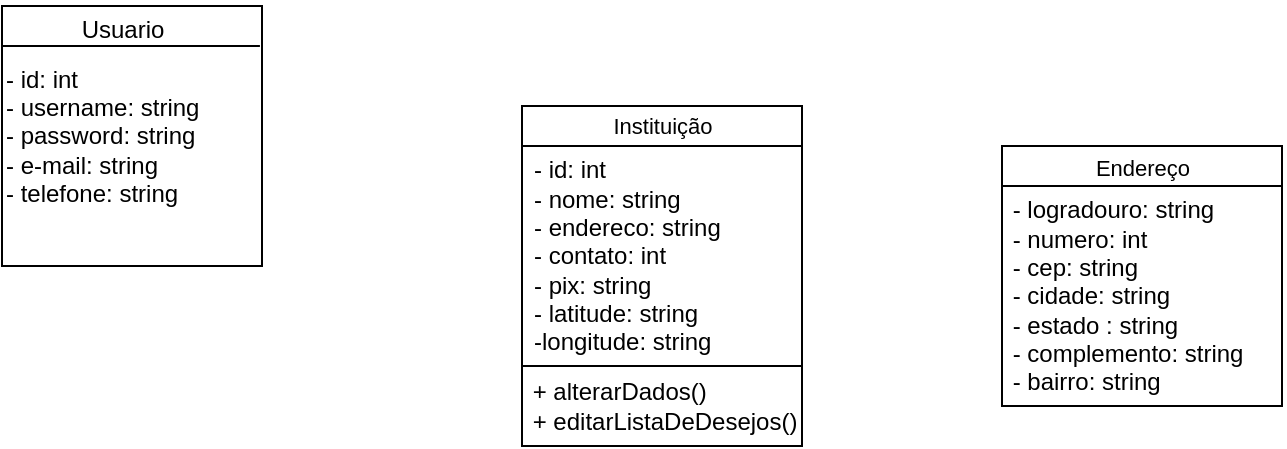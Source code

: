 <mxfile version="27.1.6">
  <diagram name="Página-1" id="L0kRFFkFSB0vXLAijCIg">
    <mxGraphModel dx="872" dy="473" grid="1" gridSize="10" guides="1" tooltips="1" connect="1" arrows="1" fold="1" page="1" pageScale="1" pageWidth="827" pageHeight="1169" math="0" shadow="0">
      <root>
        <mxCell id="0" />
        <mxCell id="1" parent="0" />
        <mxCell id="AKMHZ91cuPIHm8RDuLuj-7" value="" style="rounded=0;whiteSpace=wrap;html=1;" parent="1" vertex="1">
          <mxGeometry x="350" y="130" width="140" height="170" as="geometry" />
        </mxCell>
        <mxCell id="AKMHZ91cuPIHm8RDuLuj-8" value="" style="edgeStyle=none;orthogonalLoop=1;jettySize=auto;html=1;rounded=0;endArrow=none;startFill=0;" parent="1" edge="1">
          <mxGeometry width="100" relative="1" as="geometry">
            <mxPoint x="350" y="150" as="sourcePoint" />
            <mxPoint x="490" y="150" as="targetPoint" />
            <Array as="points" />
          </mxGeometry>
        </mxCell>
        <mxCell id="AKMHZ91cuPIHm8RDuLuj-9" value="Instituição" style="edgeLabel;html=1;align=center;verticalAlign=middle;resizable=0;points=[];" parent="AKMHZ91cuPIHm8RDuLuj-8" vertex="1" connectable="0">
          <mxGeometry x="-0.414" y="4" relative="1" as="geometry">
            <mxPoint x="29" y="-6" as="offset" />
          </mxGeometry>
        </mxCell>
        <mxCell id="AKMHZ91cuPIHm8RDuLuj-10" value="- id: int&lt;div&gt;- nome: string&lt;/div&gt;&lt;div&gt;- endereco: string&lt;/div&gt;&lt;div&gt;- contato: int&lt;/div&gt;&lt;div&gt;&lt;span style=&quot;background-color: transparent; color: light-dark(rgb(0, 0, 0), rgb(255, 255, 255));&quot;&gt;- pix: string&lt;/span&gt;&lt;/div&gt;&lt;div&gt;- latitude: string&lt;/div&gt;&lt;div&gt;-longitude: string&lt;/div&gt;" style="text;html=1;align=left;verticalAlign=middle;resizable=0;points=[];autosize=1;strokeColor=none;fillColor=none;labelPosition=center;verticalLabelPosition=middle;" parent="1" vertex="1">
          <mxGeometry x="354" y="150" width="120" height="110" as="geometry" />
        </mxCell>
        <mxCell id="3rcupkTBTuGzNdcc2sF0-2" value="" style="edgeStyle=none;orthogonalLoop=1;jettySize=auto;html=1;rounded=0;endArrow=none;startFill=0;" edge="1" parent="1">
          <mxGeometry width="100" relative="1" as="geometry">
            <mxPoint x="350" y="260" as="sourcePoint" />
            <mxPoint x="490" y="260" as="targetPoint" />
            <Array as="points" />
          </mxGeometry>
        </mxCell>
        <mxCell id="3rcupkTBTuGzNdcc2sF0-4" value="&amp;nbsp;+ alterarDados()&lt;div&gt;&amp;nbsp;+ editarListaDeDesejos()&lt;/div&gt;" style="text;html=1;align=left;verticalAlign=middle;resizable=0;points=[];autosize=1;strokeColor=none;fillColor=none;" vertex="1" parent="1">
          <mxGeometry x="350" y="260" width="160" height="40" as="geometry" />
        </mxCell>
        <mxCell id="3rcupkTBTuGzNdcc2sF0-5" value="" style="rounded=0;whiteSpace=wrap;html=1;" vertex="1" parent="1">
          <mxGeometry x="590" y="150" width="140" height="130" as="geometry" />
        </mxCell>
        <mxCell id="3rcupkTBTuGzNdcc2sF0-6" value="" style="edgeStyle=none;orthogonalLoop=1;jettySize=auto;html=1;rounded=0;endArrow=none;startFill=0;" edge="1" parent="1">
          <mxGeometry width="100" relative="1" as="geometry">
            <mxPoint x="590" y="170" as="sourcePoint" />
            <mxPoint x="730" y="170" as="targetPoint" />
            <Array as="points" />
          </mxGeometry>
        </mxCell>
        <mxCell id="3rcupkTBTuGzNdcc2sF0-8" value="Endereço" style="text;html=1;align=center;verticalAlign=middle;resizable=0;points=[];autosize=1;strokeColor=none;fillColor=none;fontSize=11;rotation=0;" vertex="1" parent="1">
          <mxGeometry x="625" y="146" width="70" height="30" as="geometry" />
        </mxCell>
        <mxCell id="3rcupkTBTuGzNdcc2sF0-10" value="&amp;nbsp;- logradouro: string&lt;div&gt;&amp;nbsp;- numero: int&lt;br&gt;&lt;div&gt;&lt;div&gt;&lt;div&gt;&amp;nbsp;- cep: string&lt;/div&gt;&lt;div&gt;&amp;nbsp;- cidade: string&lt;/div&gt;&lt;div&gt;&amp;nbsp;- estado : string&lt;/div&gt;&lt;div&gt;&amp;nbsp;- complemento: string&lt;/div&gt;&lt;div&gt;&amp;nbsp;- bairro: string&amp;nbsp;&lt;/div&gt;&lt;/div&gt;&lt;/div&gt;&lt;/div&gt;" style="text;html=1;align=left;verticalAlign=middle;resizable=0;points=[];autosize=1;strokeColor=none;fillColor=none;" vertex="1" parent="1">
          <mxGeometry x="590" y="170" width="140" height="110" as="geometry" />
        </mxCell>
        <mxCell id="3rcupkTBTuGzNdcc2sF0-11" value="" style="rounded=0;whiteSpace=wrap;html=1;" vertex="1" parent="1">
          <mxGeometry x="90" y="80" width="130" height="130" as="geometry" />
        </mxCell>
        <mxCell id="3rcupkTBTuGzNdcc2sF0-12" value="" style="edgeStyle=none;orthogonalLoop=1;jettySize=auto;html=1;rounded=0;endArrow=none;startFill=0;entryX=0.992;entryY=0.154;entryDx=0;entryDy=0;entryPerimeter=0;" edge="1" parent="1" target="3rcupkTBTuGzNdcc2sF0-11">
          <mxGeometry width="100" relative="1" as="geometry">
            <mxPoint x="90" y="100" as="sourcePoint" />
            <mxPoint x="210" y="100" as="targetPoint" />
            <Array as="points" />
          </mxGeometry>
        </mxCell>
        <mxCell id="3rcupkTBTuGzNdcc2sF0-14" value="Usuario" style="text;html=1;align=center;verticalAlign=middle;resizable=0;points=[];autosize=1;strokeColor=none;fillColor=none;" vertex="1" parent="1">
          <mxGeometry x="120" y="77" width="60" height="30" as="geometry" />
        </mxCell>
        <mxCell id="3rcupkTBTuGzNdcc2sF0-15" value="- id: int&lt;div&gt;- username: string&lt;/div&gt;&lt;div&gt;- password: string&lt;/div&gt;&lt;div&gt;- e-mail: string&lt;/div&gt;&lt;div&gt;- telefone: string&lt;/div&gt;" style="text;html=1;align=left;verticalAlign=middle;resizable=0;points=[];autosize=1;strokeColor=none;fillColor=none;" vertex="1" parent="1">
          <mxGeometry x="90" y="100" width="120" height="90" as="geometry" />
        </mxCell>
      </root>
    </mxGraphModel>
  </diagram>
</mxfile>
